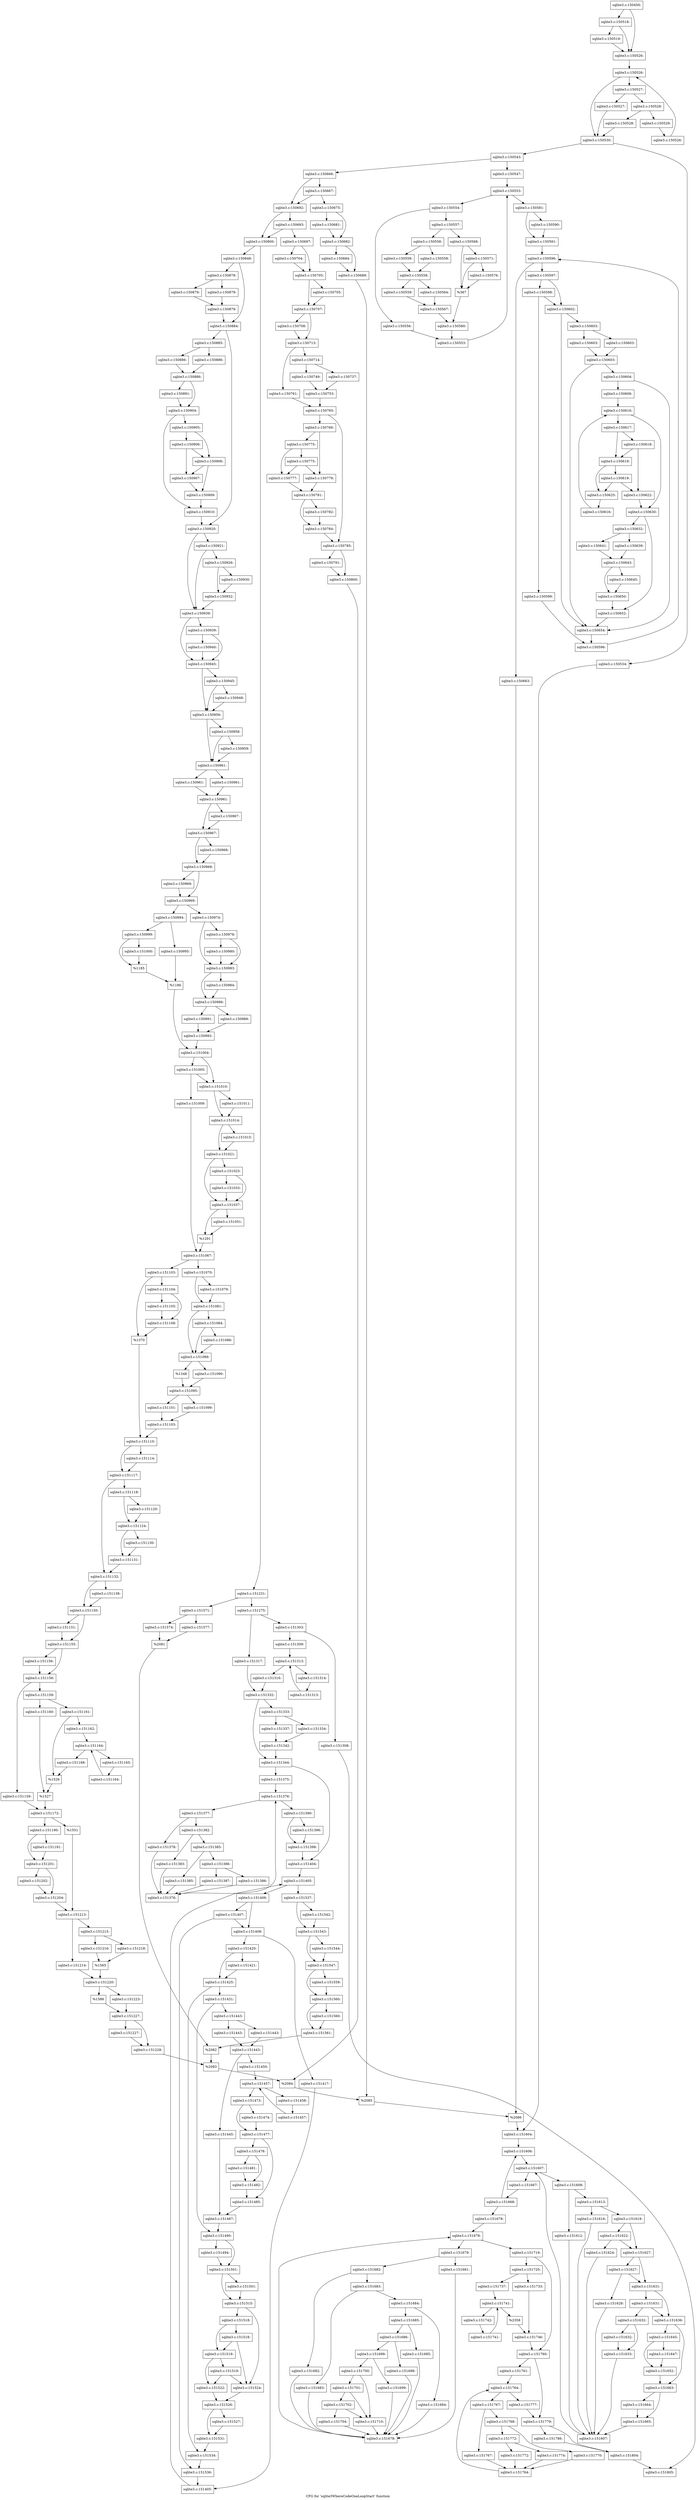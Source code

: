 digraph "CFG for 'sqlite3WhereCodeOneLoopStart' function" {
	label="CFG for 'sqlite3WhereCodeOneLoopStart' function";

	Node0x55c0f99181c0 [shape=record,label="{sqlite3.c:150450:}"];
	Node0x55c0f99181c0 -> Node0x55c0f9925c30;
	Node0x55c0f99181c0 -> Node0x55c0f9925be0;
	Node0x55c0f9925c30 [shape=record,label="{sqlite3.c:150518:}"];
	Node0x55c0f9925c30 -> Node0x55c0f9925b90;
	Node0x55c0f9925c30 -> Node0x55c0f9925be0;
	Node0x55c0f9925b90 [shape=record,label="{sqlite3.c:150519:}"];
	Node0x55c0f9925b90 -> Node0x55c0f9925be0;
	Node0x55c0f9925be0 [shape=record,label="{sqlite3.c:150526:}"];
	Node0x55c0f9925be0 -> Node0x55c0f99277d0;
	Node0x55c0f99277d0 [shape=record,label="{sqlite3.c:150526:}"];
	Node0x55c0f99277d0 -> Node0x55c0f99279f0;
	Node0x55c0f99277d0 -> Node0x55c0f99275b0;
	Node0x55c0f99279f0 [shape=record,label="{sqlite3.c:150527:}"];
	Node0x55c0f99279f0 -> Node0x55c0f9927e00;
	Node0x55c0f99279f0 -> Node0x55c0f9927e50;
	Node0x55c0f9927e00 [shape=record,label="{sqlite3.c:150527:}"];
	Node0x55c0f9927e00 -> Node0x55c0f99275b0;
	Node0x55c0f9927e50 [shape=record,label="{sqlite3.c:150528:}"];
	Node0x55c0f9927e50 -> Node0x55c0f99285a0;
	Node0x55c0f9927e50 -> Node0x55c0f99285f0;
	Node0x55c0f99285a0 [shape=record,label="{sqlite3.c:150528:}"];
	Node0x55c0f99285a0 -> Node0x55c0f99275b0;
	Node0x55c0f99285f0 [shape=record,label="{sqlite3.c:150529:}"];
	Node0x55c0f99285f0 -> Node0x55c0f9927960;
	Node0x55c0f9927960 [shape=record,label="{sqlite3.c:150526:}"];
	Node0x55c0f9927960 -> Node0x55c0f99277d0;
	Node0x55c0f99275b0 [shape=record,label="{sqlite3.c:150530:}"];
	Node0x55c0f99275b0 -> Node0x55c0f9929790;
	Node0x55c0f99275b0 -> Node0x55c0f9929830;
	Node0x55c0f9929790 [shape=record,label="{sqlite3.c:150534:}"];
	Node0x55c0f9929790 -> Node0x55c0f99297e0;
	Node0x55c0f9929830 [shape=record,label="{sqlite3.c:150543:}"];
	Node0x55c0f9929830 -> Node0x55c0f992a800;
	Node0x55c0f9929830 -> Node0x55c0f992b670;
	Node0x55c0f992a800 [shape=record,label="{sqlite3.c:150547:}"];
	Node0x55c0f992a800 -> Node0x55c0f992d0a0;
	Node0x55c0f992d0a0 [shape=record,label="{sqlite3.c:150553:}"];
	Node0x55c0f992d0a0 -> Node0x55c0f992d2c0;
	Node0x55c0f992d0a0 -> Node0x55c0f992cef0;
	Node0x55c0f992d2c0 [shape=record,label="{sqlite3.c:150554:}"];
	Node0x55c0f992d2c0 -> Node0x55c0f992e250;
	Node0x55c0f992d2c0 -> Node0x55c0f992e2a0;
	Node0x55c0f992e250 [shape=record,label="{sqlite3.c:150556:}"];
	Node0x55c0f992e250 -> Node0x55c0f992d230;
	Node0x55c0f992e2a0 [shape=record,label="{sqlite3.c:150557:}"];
	Node0x55c0f992e2a0 -> Node0x55c0f992e610;
	Node0x55c0f992e2a0 -> Node0x55c0f992e6b0;
	Node0x55c0f992e610 [shape=record,label="{sqlite3.c:150558:}"];
	Node0x55c0f992e610 -> Node0x55c0f992ee00;
	Node0x55c0f992e610 -> Node0x55c0f992ee50;
	Node0x55c0f992ee00 [shape=record,label="{sqlite3.c:150558:}"];
	Node0x55c0f992ee00 -> Node0x55c0f992eea0;
	Node0x55c0f992ee50 [shape=record,label="{sqlite3.c:150558:}"];
	Node0x55c0f992ee50 -> Node0x55c0f992eea0;
	Node0x55c0f992eea0 [shape=record,label="{sqlite3.c:150558:}"];
	Node0x55c0f992eea0 -> Node0x55c0f992ecb0;
	Node0x55c0f992eea0 -> Node0x55c0f992ed50;
	Node0x55c0f992ecb0 [shape=record,label="{sqlite3.c:150559:}"];
	Node0x55c0f992ecb0 -> Node0x55c0f992ed00;
	Node0x55c0f992ed50 [shape=record,label="{sqlite3.c:150564:}"];
	Node0x55c0f992ed50 -> Node0x55c0f992ed00;
	Node0x55c0f992ed00 [shape=record,label="{sqlite3.c:150567:}"];
	Node0x55c0f992ed00 -> Node0x55c0f992e660;
	Node0x55c0f992e6b0 [shape=record,label="{sqlite3.c:150568:}"];
	Node0x55c0f992e6b0 -> Node0x55c0f9932ad0;
	Node0x55c0f992e6b0 -> Node0x55c0f9930dd0;
	Node0x55c0f9932ad0 [shape=record,label="{sqlite3.c:150571:}"];
	Node0x55c0f9932ad0 -> Node0x55c0f65ebbc0;
	Node0x55c0f9932ad0 -> Node0x55c0f9930dd0;
	Node0x55c0f65ebbc0 [shape=record,label="{sqlite3.c:150576:}"];
	Node0x55c0f65ebbc0 -> Node0x55c0f9930dd0;
	Node0x55c0f9930dd0 [shape=record,label="{%367}"];
	Node0x55c0f9930dd0 -> Node0x55c0f992e660;
	Node0x55c0f992e660 [shape=record,label="{sqlite3.c:150580:}"];
	Node0x55c0f992e660 -> Node0x55c0f992d230;
	Node0x55c0f992d230 [shape=record,label="{sqlite3.c:150553:}"];
	Node0x55c0f992d230 -> Node0x55c0f992d0a0;
	Node0x55c0f992cef0 [shape=record,label="{sqlite3.c:150581:}"];
	Node0x55c0f992cef0 -> Node0x55c0f9935700;
	Node0x55c0f992cef0 -> Node0x55c0f9935e60;
	Node0x55c0f9935700 [shape=record,label="{sqlite3.c:150590:}"];
	Node0x55c0f9935700 -> Node0x55c0f9935e60;
	Node0x55c0f9935e60 [shape=record,label="{sqlite3.c:150591:}"];
	Node0x55c0f9935e60 -> Node0x55c0f99376a0;
	Node0x55c0f99376a0 [shape=record,label="{sqlite3.c:150596:}"];
	Node0x55c0f99376a0 -> Node0x55c0f99378c0;
	Node0x55c0f99376a0 -> Node0x55c0f99374f0;
	Node0x55c0f99378c0 [shape=record,label="{sqlite3.c:150597:}"];
	Node0x55c0f99378c0 -> Node0x55c0f9938280;
	Node0x55c0f99378c0 -> Node0x55c0f9938230;
	Node0x55c0f9938280 [shape=record,label="{sqlite3.c:150598:}"];
	Node0x55c0f9938280 -> Node0x55c0f99381e0;
	Node0x55c0f9938280 -> Node0x55c0f9938230;
	Node0x55c0f99381e0 [shape=record,label="{sqlite3.c:150599:}"];
	Node0x55c0f99381e0 -> Node0x55c0f9937830;
	Node0x55c0f9938230 [shape=record,label="{sqlite3.c:150602:}"];
	Node0x55c0f9938230 -> Node0x55c0f99398a0;
	Node0x55c0f9938230 -> Node0x55c0f99397d0;
	Node0x55c0f99398a0 [shape=record,label="{sqlite3.c:150603:}"];
	Node0x55c0f99398a0 -> Node0x55c0f9939d30;
	Node0x55c0f99398a0 -> Node0x55c0f9939d80;
	Node0x55c0f9939d30 [shape=record,label="{sqlite3.c:150603:}"];
	Node0x55c0f9939d30 -> Node0x55c0f9939dd0;
	Node0x55c0f9939d80 [shape=record,label="{sqlite3.c:150603:}"];
	Node0x55c0f9939d80 -> Node0x55c0f9939dd0;
	Node0x55c0f9939dd0 [shape=record,label="{sqlite3.c:150603:}"];
	Node0x55c0f9939dd0 -> Node0x55c0f9939820;
	Node0x55c0f9939dd0 -> Node0x55c0f99397d0;
	Node0x55c0f9939820 [shape=record,label="{sqlite3.c:150604:}"];
	Node0x55c0f9939820 -> Node0x55c0f99397d0;
	Node0x55c0f9939820 -> Node0x55c0f65eaa80;
	Node0x55c0f65eaa80 [shape=record,label="{sqlite3.c:150606:}"];
	Node0x55c0f65eaa80 -> Node0x55c0f993b630;
	Node0x55c0f993b630 [shape=record,label="{sqlite3.c:150616:}"];
	Node0x55c0f993b630 -> Node0x55c0f993b850;
	Node0x55c0f993b630 -> Node0x55c0f993b480;
	Node0x55c0f993b850 [shape=record,label="{sqlite3.c:150617:}"];
	Node0x55c0f993b850 -> Node0x55c0f993c8e0;
	Node0x55c0f993b850 -> Node0x55c0f993c860;
	Node0x55c0f993c8e0 [shape=record,label="{sqlite3.c:150618:}"];
	Node0x55c0f993c8e0 -> Node0x55c0f993c7c0;
	Node0x55c0f993c8e0 -> Node0x55c0f993c860;
	Node0x55c0f993c860 [shape=record,label="{sqlite3.c:150619:}"];
	Node0x55c0f993c860 -> Node0x55c0f993d440;
	Node0x55c0f993c860 -> Node0x55c0f993c810;
	Node0x55c0f993d440 [shape=record,label="{sqlite3.c:150619:}"];
	Node0x55c0f993d440 -> Node0x55c0f993c7c0;
	Node0x55c0f993d440 -> Node0x55c0f993c810;
	Node0x55c0f993c7c0 [shape=record,label="{sqlite3.c:150622:}"];
	Node0x55c0f993c7c0 -> Node0x55c0f993b480;
	Node0x55c0f993c810 [shape=record,label="{sqlite3.c:150625:}"];
	Node0x55c0f993c810 -> Node0x55c0f993b7c0;
	Node0x55c0f993b7c0 [shape=record,label="{sqlite3.c:150616:}"];
	Node0x55c0f993b7c0 -> Node0x55c0f993b630;
	Node0x55c0f993b480 [shape=record,label="{sqlite3.c:150630:}"];
	Node0x55c0f993b480 -> Node0x55c0f993f140;
	Node0x55c0f993b480 -> Node0x55c0f993e870;
	Node0x55c0f993e870 [shape=record,label="{sqlite3.c:150632:}"];
	Node0x55c0f993e870 -> Node0x55c0f9940400;
	Node0x55c0f993e870 -> Node0x55c0f99404a0;
	Node0x55c0f9940400 [shape=record,label="{sqlite3.c:150639:}"];
	Node0x55c0f9940400 -> Node0x55c0f9940450;
	Node0x55c0f99404a0 [shape=record,label="{sqlite3.c:150641:}"];
	Node0x55c0f99404a0 -> Node0x55c0f9940450;
	Node0x55c0f9940450 [shape=record,label="{sqlite3.c:150643:}"];
	Node0x55c0f9940450 -> Node0x55c0f9941d50;
	Node0x55c0f9940450 -> Node0x55c0f9941da0;
	Node0x55c0f9941d50 [shape=record,label="{sqlite3.c:150645:}"];
	Node0x55c0f9941d50 -> Node0x55c0f9941da0;
	Node0x55c0f9941da0 [shape=record,label="{sqlite3.c:150650:}"];
	Node0x55c0f9941da0 -> Node0x55c0f993f140;
	Node0x55c0f993f140 [shape=record,label="{sqlite3.c:150652:}"];
	Node0x55c0f993f140 -> Node0x55c0f99397d0;
	Node0x55c0f99397d0 [shape=record,label="{sqlite3.c:150654:}"];
	Node0x55c0f99397d0 -> Node0x55c0f9937830;
	Node0x55c0f9937830 [shape=record,label="{sqlite3.c:150596:}"];
	Node0x55c0f9937830 -> Node0x55c0f99376a0;
	Node0x55c0f99374f0 [shape=record,label="{sqlite3.c:150663:}"];
	Node0x55c0f99374f0 -> Node0x55c0f992b620;
	Node0x55c0f992b670 [shape=record,label="{sqlite3.c:150666:}"];
	Node0x55c0f992b670 -> Node0x55c0f9943730;
	Node0x55c0f992b670 -> Node0x55c0f99436e0;
	Node0x55c0f9943730 [shape=record,label="{sqlite3.c:150667:}"];
	Node0x55c0f9943730 -> Node0x55c0f9943640;
	Node0x55c0f9943730 -> Node0x55c0f99436e0;
	Node0x55c0f9943640 [shape=record,label="{sqlite3.c:150675:}"];
	Node0x55c0f9943640 -> Node0x55c0f9944f10;
	Node0x55c0f9943640 -> Node0x55c0f99451d0;
	Node0x55c0f9944f10 [shape=record,label="{sqlite3.c:150681:}"];
	Node0x55c0f9944f10 -> Node0x55c0f99451d0;
	Node0x55c0f99451d0 [shape=record,label="{sqlite3.c:150682:}"];
	Node0x55c0f99451d0 -> Node0x55c0f9945b30;
	Node0x55c0f99451d0 -> Node0x55c0f9945b80;
	Node0x55c0f9945b30 [shape=record,label="{sqlite3.c:150684:}"];
	Node0x55c0f9945b30 -> Node0x55c0f9945b80;
	Node0x55c0f9945b80 [shape=record,label="{sqlite3.c:150689:}"];
	Node0x55c0f9945b80 -> Node0x55c0f9943690;
	Node0x55c0f99436e0 [shape=record,label="{sqlite3.c:150692:}"];
	Node0x55c0f99436e0 -> Node0x55c0f9947310;
	Node0x55c0f99436e0 -> Node0x55c0f99472c0;
	Node0x55c0f9947310 [shape=record,label="{sqlite3.c:150693:}"];
	Node0x55c0f9947310 -> Node0x55c0f660eb00;
	Node0x55c0f9947310 -> Node0x55c0f99472c0;
	Node0x55c0f660eb00 [shape=record,label="{sqlite3.c:150697:}"];
	Node0x55c0f660eb00 -> Node0x55c0f99490e0;
	Node0x55c0f660eb00 -> Node0x55c0f9949130;
	Node0x55c0f99490e0 [shape=record,label="{sqlite3.c:150704:}"];
	Node0x55c0f99490e0 -> Node0x55c0f9949130;
	Node0x55c0f9949130 [shape=record,label="{sqlite3.c:150705:}"];
	Node0x55c0f9949130 -> Node0x55c0f9949d50;
	Node0x55c0f9949130 -> Node0x55c0f9949da0;
	Node0x55c0f9949d50 [shape=record,label="{sqlite3.c:150705:}"];
	Node0x55c0f9949d50 -> Node0x55c0f9949da0;
	Node0x55c0f9949da0 [shape=record,label="{sqlite3.c:150707:}"];
	Node0x55c0f9949da0 -> Node0x55c0f994a9f0;
	Node0x55c0f9949da0 -> Node0x55c0f994aa40;
	Node0x55c0f994a9f0 [shape=record,label="{sqlite3.c:150708:}"];
	Node0x55c0f994a9f0 -> Node0x55c0f994aa40;
	Node0x55c0f994aa40 [shape=record,label="{sqlite3.c:150713:}"];
	Node0x55c0f994aa40 -> Node0x55c0f994b300;
	Node0x55c0f994aa40 -> Node0x55c0f994b3a0;
	Node0x55c0f994b300 [shape=record,label="{sqlite3.c:150714:}"];
	Node0x55c0f994b300 -> Node0x55c0f994cbc0;
	Node0x55c0f994b300 -> Node0x55c0f994cc60;
	Node0x55c0f994cbc0 [shape=record,label="{sqlite3.c:150737:}"];
	Node0x55c0f994cbc0 -> Node0x55c0f994cc10;
	Node0x55c0f994cc60 [shape=record,label="{sqlite3.c:150749:}"];
	Node0x55c0f994cc60 -> Node0x55c0f994cc10;
	Node0x55c0f994cc10 [shape=record,label="{sqlite3.c:150753:}"];
	Node0x55c0f994cc10 -> Node0x55c0f994b350;
	Node0x55c0f994b3a0 [shape=record,label="{sqlite3.c:150761:}"];
	Node0x55c0f994b3a0 -> Node0x55c0f994b350;
	Node0x55c0f994b350 [shape=record,label="{sqlite3.c:150765:}"];
	Node0x55c0f994b350 -> Node0x55c0f994f750;
	Node0x55c0f994b350 -> Node0x55c0f9950430;
	Node0x55c0f994f750 [shape=record,label="{sqlite3.c:150766:}"];
	Node0x55c0f994f750 -> Node0x55c0f9951d90;
	Node0x55c0f994f750 -> Node0x55c0f9951d40;
	Node0x55c0f9951d90 [shape=record,label="{sqlite3.c:150775:}"];
	Node0x55c0f9951d90 -> Node0x55c0f9951ca0;
	Node0x55c0f9951d90 -> Node0x55c0f99522f0;
	Node0x55c0f99522f0 [shape=record,label="{sqlite3.c:150775:}"];
	Node0x55c0f99522f0 -> Node0x55c0f9951ca0;
	Node0x55c0f99522f0 -> Node0x55c0f9951d40;
	Node0x55c0f9951ca0 [shape=record,label="{sqlite3.c:150777:}"];
	Node0x55c0f9951ca0 -> Node0x55c0f9951cf0;
	Node0x55c0f9951d40 [shape=record,label="{sqlite3.c:150779:}"];
	Node0x55c0f9951d40 -> Node0x55c0f9951cf0;
	Node0x55c0f9951cf0 [shape=record,label="{sqlite3.c:150781:}"];
	Node0x55c0f9951cf0 -> Node0x55c0f99535e0;
	Node0x55c0f9951cf0 -> Node0x55c0f9953630;
	Node0x55c0f99535e0 [shape=record,label="{sqlite3.c:150782:}"];
	Node0x55c0f99535e0 -> Node0x55c0f9953630;
	Node0x55c0f9953630 [shape=record,label="{sqlite3.c:150784:}"];
	Node0x55c0f9953630 -> Node0x55c0f9950430;
	Node0x55c0f9950430 [shape=record,label="{sqlite3.c:150785:}"];
	Node0x55c0f9950430 -> Node0x55c0f9954e10;
	Node0x55c0f9950430 -> Node0x55c0f9954e60;
	Node0x55c0f9954e10 [shape=record,label="{sqlite3.c:150791:}"];
	Node0x55c0f9954e10 -> Node0x55c0f9954e60;
	Node0x55c0f9954e60 [shape=record,label="{sqlite3.c:150800:}"];
	Node0x55c0f9954e60 -> Node0x55c0f99463f0;
	Node0x55c0f99472c0 [shape=record,label="{sqlite3.c:150800:}"];
	Node0x55c0f99472c0 -> Node0x55c0f9955c30;
	Node0x55c0f99472c0 -> Node0x55c0f9956160;
	Node0x55c0f9955c30 [shape=record,label="{sqlite3.c:150848:}"];
	Node0x55c0f9955c30 -> Node0x55c0f995c170;
	Node0x55c0f9955c30 -> Node0x55c0f995c1c0;
	Node0x55c0f995c170 [shape=record,label="{sqlite3.c:150878:}"];
	Node0x55c0f995c170 -> Node0x55c0f995cda0;
	Node0x55c0f995c170 -> Node0x55c0f995cdf0;
	Node0x55c0f995cda0 [shape=record,label="{sqlite3.c:150879:}"];
	Node0x55c0f995cda0 -> Node0x55c0f995ce40;
	Node0x55c0f995cdf0 [shape=record,label="{sqlite3.c:150879:}"];
	Node0x55c0f995cdf0 -> Node0x55c0f995ce40;
	Node0x55c0f995ce40 [shape=record,label="{sqlite3.c:150879:}"];
	Node0x55c0f995ce40 -> Node0x55c0f995c1c0;
	Node0x55c0f995c1c0 [shape=record,label="{sqlite3.c:150884:}"];
	Node0x55c0f995c1c0 -> Node0x55c0f995db20;
	Node0x55c0f995c1c0 -> Node0x55c0f995db70;
	Node0x55c0f995db20 [shape=record,label="{sqlite3.c:150885:}"];
	Node0x55c0f995db20 -> Node0x55c0f995e750;
	Node0x55c0f995db20 -> Node0x55c0f995e7a0;
	Node0x55c0f995e750 [shape=record,label="{sqlite3.c:150886:}"];
	Node0x55c0f995e750 -> Node0x55c0f995e7f0;
	Node0x55c0f995e7a0 [shape=record,label="{sqlite3.c:150886:}"];
	Node0x55c0f995e7a0 -> Node0x55c0f995e7f0;
	Node0x55c0f995e7f0 [shape=record,label="{sqlite3.c:150886:}"];
	Node0x55c0f995e7f0 -> Node0x55c0f995f3a0;
	Node0x55c0f995e7f0 -> Node0x55c0f995f3f0;
	Node0x55c0f995f3a0 [shape=record,label="{sqlite3.c:150891:}"];
	Node0x55c0f995f3a0 -> Node0x55c0f995f3f0;
	Node0x55c0f995f3f0 [shape=record,label="{sqlite3.c:150904:}"];
	Node0x55c0f995f3f0 -> Node0x55c0f9961b50;
	Node0x55c0f995f3f0 -> Node0x55c0f9961ba0;
	Node0x55c0f9961b50 [shape=record,label="{sqlite3.c:150905:}"];
	Node0x55c0f9961b50 -> Node0x55c0f99625e0;
	Node0x55c0f9961b50 -> Node0x55c0f9962560;
	Node0x55c0f99625e0 [shape=record,label="{sqlite3.c:150906:}"];
	Node0x55c0f99625e0 -> Node0x55c0f99624c0;
	Node0x55c0f99625e0 -> Node0x55c0f9962560;
	Node0x55c0f9962560 [shape=record,label="{sqlite3.c:150906:}"];
	Node0x55c0f9962560 -> Node0x55c0f99624c0;
	Node0x55c0f9962560 -> Node0x55c0f9962510;
	Node0x55c0f99624c0 [shape=record,label="{sqlite3.c:150907:}"];
	Node0x55c0f99624c0 -> Node0x55c0f9962510;
	Node0x55c0f9962510 [shape=record,label="{sqlite3.c:150909:}"];
	Node0x55c0f9962510 -> Node0x55c0f9961ba0;
	Node0x55c0f9961ba0 [shape=record,label="{sqlite3.c:150910:}"];
	Node0x55c0f9961ba0 -> Node0x55c0f995db70;
	Node0x55c0f995db70 [shape=record,label="{sqlite3.c:150920:}"];
	Node0x55c0f995db70 -> Node0x55c0f99639f0;
	Node0x55c0f995db70 -> Node0x55c0f99639a0;
	Node0x55c0f99639f0 [shape=record,label="{sqlite3.c:150921:}"];
	Node0x55c0f99639f0 -> Node0x55c0f9963950;
	Node0x55c0f99639f0 -> Node0x55c0f99639a0;
	Node0x55c0f9963950 [shape=record,label="{sqlite3.c:150926:}"];
	Node0x55c0f9963950 -> Node0x55c0f9964ec0;
	Node0x55c0f9963950 -> Node0x55c0f9964f10;
	Node0x55c0f9964ec0 [shape=record,label="{sqlite3.c:150930:}"];
	Node0x55c0f9964ec0 -> Node0x55c0f9964f10;
	Node0x55c0f9964f10 [shape=record,label="{sqlite3.c:150932:}"];
	Node0x55c0f9964f10 -> Node0x55c0f99639a0;
	Node0x55c0f99639a0 [shape=record,label="{sqlite3.c:150939:}"];
	Node0x55c0f99639a0 -> Node0x55c0f9965ce0;
	Node0x55c0f99639a0 -> Node0x55c0f9965c90;
	Node0x55c0f9965ce0 [shape=record,label="{sqlite3.c:150939:}"];
	Node0x55c0f9965ce0 -> Node0x55c0f9965c40;
	Node0x55c0f9965ce0 -> Node0x55c0f9965c90;
	Node0x55c0f9965c40 [shape=record,label="{sqlite3.c:150940:}"];
	Node0x55c0f9965c40 -> Node0x55c0f9965c90;
	Node0x55c0f9965c90 [shape=record,label="{sqlite3.c:150945:}"];
	Node0x55c0f9965c90 -> Node0x55c0f99680d0;
	Node0x55c0f9965c90 -> Node0x55c0f9968080;
	Node0x55c0f99680d0 [shape=record,label="{sqlite3.c:150945:}"];
	Node0x55c0f99680d0 -> Node0x55c0f9968030;
	Node0x55c0f99680d0 -> Node0x55c0f9968080;
	Node0x55c0f9968030 [shape=record,label="{sqlite3.c:150948:}"];
	Node0x55c0f9968030 -> Node0x55c0f9968080;
	Node0x55c0f9968080 [shape=record,label="{sqlite3.c:150956:}"];
	Node0x55c0f9968080 -> Node0x55c0f9969450;
	Node0x55c0f9968080 -> Node0x55c0f99394c0;
	Node0x55c0f9969450 [shape=record,label="{sqlite3.c:150958:}"];
	Node0x55c0f9969450 -> Node0x55c0f65ebad0;
	Node0x55c0f9969450 -> Node0x55c0f99394c0;
	Node0x55c0f65ebad0 [shape=record,label="{sqlite3.c:150959:}"];
	Node0x55c0f65ebad0 -> Node0x55c0f99394c0;
	Node0x55c0f99394c0 [shape=record,label="{sqlite3.c:150961:}"];
	Node0x55c0f99394c0 -> Node0x55c0f996a0c0;
	Node0x55c0f99394c0 -> Node0x55c0f996a110;
	Node0x55c0f996a0c0 [shape=record,label="{sqlite3.c:150961:}"];
	Node0x55c0f996a0c0 -> Node0x55c0f996a160;
	Node0x55c0f996a110 [shape=record,label="{sqlite3.c:150961:}"];
	Node0x55c0f996a110 -> Node0x55c0f996a160;
	Node0x55c0f996a160 [shape=record,label="{sqlite3.c:150961:}"];
	Node0x55c0f996a160 -> Node0x55c0f996a9f0;
	Node0x55c0f996a160 -> Node0x55c0f996a9a0;
	Node0x55c0f996a9f0 [shape=record,label="{sqlite3.c:150967:}"];
	Node0x55c0f996a9f0 -> Node0x55c0f996a9a0;
	Node0x55c0f996a9a0 [shape=record,label="{sqlite3.c:150967:}"];
	Node0x55c0f996a9a0 -> Node0x55c0f996b3a0;
	Node0x55c0f996a9a0 -> Node0x55c0f996b350;
	Node0x55c0f996b3a0 [shape=record,label="{sqlite3.c:150968:}"];
	Node0x55c0f996b3a0 -> Node0x55c0f996b350;
	Node0x55c0f996b350 [shape=record,label="{sqlite3.c:150968:}"];
	Node0x55c0f996b350 -> Node0x55c0f996bd00;
	Node0x55c0f996b350 -> Node0x55c0f996bd50;
	Node0x55c0f996bd50 [shape=record,label="{sqlite3.c:150969:}"];
	Node0x55c0f996bd50 -> Node0x55c0f996bd00;
	Node0x55c0f996bd00 [shape=record,label="{sqlite3.c:150969:}"];
	Node0x55c0f996bd00 -> Node0x55c0f996c640;
	Node0x55c0f996bd00 -> Node0x55c0f996c6e0;
	Node0x55c0f996c640 [shape=record,label="{sqlite3.c:150974:}"];
	Node0x55c0f996c640 -> Node0x55c0f996e0a0;
	Node0x55c0f996c640 -> Node0x55c0f996ddd0;
	Node0x55c0f996e0a0 [shape=record,label="{sqlite3.c:150978:}"];
	Node0x55c0f996e0a0 -> Node0x55c0f65ebb20;
	Node0x55c0f996e0a0 -> Node0x55c0f996ddd0;
	Node0x55c0f65ebb20 [shape=record,label="{sqlite3.c:150980:}"];
	Node0x55c0f65ebb20 -> Node0x55c0f996ddd0;
	Node0x55c0f996ddd0 [shape=record,label="{sqlite3.c:150983:}"];
	Node0x55c0f996ddd0 -> Node0x55c0f996eb60;
	Node0x55c0f996ddd0 -> Node0x55c0f996ebb0;
	Node0x55c0f996eb60 [shape=record,label="{sqlite3.c:150984:}"];
	Node0x55c0f996eb60 -> Node0x55c0f996ebb0;
	Node0x55c0f996ebb0 [shape=record,label="{sqlite3.c:150986:}"];
	Node0x55c0f996ebb0 -> Node0x55c0f65eab20;
	Node0x55c0f996ebb0 -> Node0x55c0f996fb10;
	Node0x55c0f65eab20 [shape=record,label="{sqlite3.c:150989:}"];
	Node0x55c0f65eab20 -> Node0x55c0f996f5c0;
	Node0x55c0f996fb10 [shape=record,label="{sqlite3.c:150991:}"];
	Node0x55c0f996fb10 -> Node0x55c0f996f5c0;
	Node0x55c0f996f5c0 [shape=record,label="{sqlite3.c:150993:}"];
	Node0x55c0f996f5c0 -> Node0x55c0f996c690;
	Node0x55c0f996c6e0 [shape=record,label="{sqlite3.c:150994:}"];
	Node0x55c0f996c6e0 -> Node0x55c0f99705b0;
	Node0x55c0f996c6e0 -> Node0x55c0f9970650;
	Node0x55c0f99705b0 [shape=record,label="{sqlite3.c:150995:}"];
	Node0x55c0f99705b0 -> Node0x55c0f9970600;
	Node0x55c0f9970650 [shape=record,label="{sqlite3.c:150999:}"];
	Node0x55c0f9970650 -> Node0x55c0f9971330;
	Node0x55c0f9970650 -> Node0x55c0f9971380;
	Node0x55c0f9971330 [shape=record,label="{sqlite3.c:151000:}"];
	Node0x55c0f9971330 -> Node0x55c0f9971380;
	Node0x55c0f9971380 [shape=record,label="{%1185}"];
	Node0x55c0f9971380 -> Node0x55c0f9970600;
	Node0x55c0f9970600 [shape=record,label="{%1186}"];
	Node0x55c0f9970600 -> Node0x55c0f996c690;
	Node0x55c0f996c690 [shape=record,label="{sqlite3.c:151004:}"];
	Node0x55c0f996c690 -> Node0x55c0f9972ae0;
	Node0x55c0f996c690 -> Node0x55c0f9972a90;
	Node0x55c0f9972ae0 [shape=record,label="{sqlite3.c:151005:}"];
	Node0x55c0f9972ae0 -> Node0x55c0f65eaad0;
	Node0x55c0f9972ae0 -> Node0x55c0f9972a90;
	Node0x55c0f65eaad0 [shape=record,label="{sqlite3.c:151009:}"];
	Node0x55c0f65eaad0 -> Node0x55c0f9972710;
	Node0x55c0f9972a90 [shape=record,label="{sqlite3.c:151010:}"];
	Node0x55c0f9972a90 -> Node0x55c0f9973330;
	Node0x55c0f9972a90 -> Node0x55c0f9973380;
	Node0x55c0f9973330 [shape=record,label="{sqlite3.c:151011:}"];
	Node0x55c0f9973330 -> Node0x55c0f9973380;
	Node0x55c0f9973380 [shape=record,label="{sqlite3.c:151014:}"];
	Node0x55c0f9973380 -> Node0x55c0f9973d60;
	Node0x55c0f9973380 -> Node0x55c0f9973db0;
	Node0x55c0f9973d60 [shape=record,label="{sqlite3.c:151015:}"];
	Node0x55c0f9973d60 -> Node0x55c0f9973db0;
	Node0x55c0f9973db0 [shape=record,label="{sqlite3.c:151021:}"];
	Node0x55c0f9973db0 -> Node0x55c0f99757f0;
	Node0x55c0f9973db0 -> Node0x55c0f99757a0;
	Node0x55c0f99757f0 [shape=record,label="{sqlite3.c:151023:}"];
	Node0x55c0f99757f0 -> Node0x55c0f9974700;
	Node0x55c0f99757f0 -> Node0x55c0f99757a0;
	Node0x55c0f9974700 [shape=record,label="{sqlite3.c:151033:}"];
	Node0x55c0f9974700 -> Node0x55c0f99757a0;
	Node0x55c0f99757a0 [shape=record,label="{sqlite3.c:151037:}"];
	Node0x55c0f99757a0 -> Node0x55c0f9976d90;
	Node0x55c0f99757a0 -> Node0x55c0f9976ff0;
	Node0x55c0f9976d90 [shape=record,label="{sqlite3.c:151051:}"];
	Node0x55c0f9976d90 -> Node0x55c0f9976ff0;
	Node0x55c0f9976ff0 [shape=record,label="{%1291}"];
	Node0x55c0f9976ff0 -> Node0x55c0f9972710;
	Node0x55c0f9972710 [shape=record,label="{sqlite3.c:151067:}"];
	Node0x55c0f9972710 -> Node0x55c0f99785a0;
	Node0x55c0f9972710 -> Node0x55c0f9978c50;
	Node0x55c0f99785a0 [shape=record,label="{sqlite3.c:151070:}"];
	Node0x55c0f99785a0 -> Node0x55c0f9979670;
	Node0x55c0f99785a0 -> Node0x55c0f99796c0;
	Node0x55c0f9979670 [shape=record,label="{sqlite3.c:151079:}"];
	Node0x55c0f9979670 -> Node0x55c0f99796c0;
	Node0x55c0f99796c0 [shape=record,label="{sqlite3.c:151081:}"];
	Node0x55c0f99796c0 -> Node0x55c0f997a810;
	Node0x55c0f99796c0 -> Node0x55c0f997a7c0;
	Node0x55c0f997a810 [shape=record,label="{sqlite3.c:151084:}"];
	Node0x55c0f997a810 -> Node0x55c0f997a770;
	Node0x55c0f997a810 -> Node0x55c0f997a7c0;
	Node0x55c0f997a770 [shape=record,label="{sqlite3.c:151086:}"];
	Node0x55c0f997a770 -> Node0x55c0f997a7c0;
	Node0x55c0f997a7c0 [shape=record,label="{sqlite3.c:151089:}"];
	Node0x55c0f997a7c0 -> Node0x55c0f997b7c0;
	Node0x55c0f997a7c0 -> Node0x55c0f997b860;
	Node0x55c0f997b7c0 [shape=record,label="{sqlite3.c:151090:}"];
	Node0x55c0f997b7c0 -> Node0x55c0f997b810;
	Node0x55c0f997b860 [shape=record,label="{%1348}"];
	Node0x55c0f997b860 -> Node0x55c0f997b810;
	Node0x55c0f997b810 [shape=record,label="{sqlite3.c:151095:}"];
	Node0x55c0f997b810 -> Node0x55c0f997ca30;
	Node0x55c0f997b810 -> Node0x55c0f997cad0;
	Node0x55c0f997ca30 [shape=record,label="{sqlite3.c:151099:}"];
	Node0x55c0f997ca30 -> Node0x55c0f997ca80;
	Node0x55c0f997cad0 [shape=record,label="{sqlite3.c:151101:}"];
	Node0x55c0f997cad0 -> Node0x55c0f997ca80;
	Node0x55c0f997ca80 [shape=record,label="{sqlite3.c:151103:}"];
	Node0x55c0f997ca80 -> Node0x55c0f9978c00;
	Node0x55c0f9978c50 [shape=record,label="{sqlite3.c:151103:}"];
	Node0x55c0f9978c50 -> Node0x55c0f997d5a0;
	Node0x55c0f9978c50 -> Node0x55c0f997d5f0;
	Node0x55c0f997d5a0 [shape=record,label="{sqlite3.c:151104:}"];
	Node0x55c0f997d5a0 -> Node0x55c0f997d930;
	Node0x55c0f997d5a0 -> Node0x55c0f997d980;
	Node0x55c0f997d930 [shape=record,label="{sqlite3.c:151105:}"];
	Node0x55c0f997d930 -> Node0x55c0f997d980;
	Node0x55c0f997d980 [shape=record,label="{sqlite3.c:151108:}"];
	Node0x55c0f997d980 -> Node0x55c0f997d5f0;
	Node0x55c0f997d5f0 [shape=record,label="{%1370}"];
	Node0x55c0f997d5f0 -> Node0x55c0f9978c00;
	Node0x55c0f9978c00 [shape=record,label="{sqlite3.c:151110:}"];
	Node0x55c0f9978c00 -> Node0x55c0f997eb70;
	Node0x55c0f9978c00 -> Node0x55c0f997ebc0;
	Node0x55c0f997eb70 [shape=record,label="{sqlite3.c:151114:}"];
	Node0x55c0f997eb70 -> Node0x55c0f997ebc0;
	Node0x55c0f997ebc0 [shape=record,label="{sqlite3.c:151117:}"];
	Node0x55c0f997ebc0 -> Node0x55c0f997f4b0;
	Node0x55c0f997ebc0 -> Node0x55c0f997f500;
	Node0x55c0f997f4b0 [shape=record,label="{sqlite3.c:151118:}"];
	Node0x55c0f997f4b0 -> Node0x55c0f997f840;
	Node0x55c0f997f4b0 -> Node0x55c0f997f890;
	Node0x55c0f997f840 [shape=record,label="{sqlite3.c:151120:}"];
	Node0x55c0f997f840 -> Node0x55c0f997f890;
	Node0x55c0f997f890 [shape=record,label="{sqlite3.c:151124:}"];
	Node0x55c0f997f890 -> Node0x55c0f9980e10;
	Node0x55c0f997f890 -> Node0x55c0f9981040;
	Node0x55c0f9980e10 [shape=record,label="{sqlite3.c:151130:}"];
	Node0x55c0f9980e10 -> Node0x55c0f9981040;
	Node0x55c0f9981040 [shape=record,label="{sqlite3.c:151131:}"];
	Node0x55c0f9981040 -> Node0x55c0f997f500;
	Node0x55c0f997f500 [shape=record,label="{sqlite3.c:151132:}"];
	Node0x55c0f997f500 -> Node0x55c0f9981680;
	Node0x55c0f997f500 -> Node0x55c0f99816d0;
	Node0x55c0f9981680 [shape=record,label="{sqlite3.c:151138:}"];
	Node0x55c0f9981680 -> Node0x55c0f99816d0;
	Node0x55c0f99816d0 [shape=record,label="{sqlite3.c:151150:}"];
	Node0x55c0f99816d0 -> Node0x55c0f9982e50;
	Node0x55c0f99816d0 -> Node0x55c0f9983150;
	Node0x55c0f9982e50 [shape=record,label="{sqlite3.c:151151:}"];
	Node0x55c0f9982e50 -> Node0x55c0f9983150;
	Node0x55c0f9983150 [shape=record,label="{sqlite3.c:151155:}"];
	Node0x55c0f9983150 -> Node0x55c0f9983d90;
	Node0x55c0f9983150 -> Node0x55c0f9983a90;
	Node0x55c0f9983d90 [shape=record,label="{sqlite3.c:151156:}"];
	Node0x55c0f9983d90 -> Node0x55c0f9983a90;
	Node0x55c0f9983a90 [shape=record,label="{sqlite3.c:151156:}"];
	Node0x55c0f9983a90 -> Node0x55c0f9984aa0;
	Node0x55c0f9983a90 -> Node0x55c0f9984b40;
	Node0x55c0f9984aa0 [shape=record,label="{sqlite3.c:151159:}"];
	Node0x55c0f9984aa0 -> Node0x55c0f9984af0;
	Node0x55c0f9984b40 [shape=record,label="{sqlite3.c:151159:}"];
	Node0x55c0f9984b40 -> Node0x55c0f9984f50;
	Node0x55c0f9984b40 -> Node0x55c0f9984ff0;
	Node0x55c0f9984f50 [shape=record,label="{sqlite3.c:151160:}"];
	Node0x55c0f9984f50 -> Node0x55c0f9984fa0;
	Node0x55c0f9984ff0 [shape=record,label="{sqlite3.c:151161:}"];
	Node0x55c0f9984ff0 -> Node0x55c0f65ebb70;
	Node0x55c0f9984ff0 -> Node0x55c0f9985d10;
	Node0x55c0f65ebb70 [shape=record,label="{sqlite3.c:151162:}"];
	Node0x55c0f65ebb70 -> Node0x55c0f9986c30;
	Node0x55c0f9986c30 [shape=record,label="{sqlite3.c:151164:}"];
	Node0x55c0f9986c30 -> Node0x55c0f9986e50;
	Node0x55c0f9986c30 -> Node0x55c0f9986a80;
	Node0x55c0f9986e50 [shape=record,label="{sqlite3.c:151165:}"];
	Node0x55c0f9986e50 -> Node0x55c0f9986dc0;
	Node0x55c0f9986dc0 [shape=record,label="{sqlite3.c:151164:}"];
	Node0x55c0f9986dc0 -> Node0x55c0f9986c30;
	Node0x55c0f9986a80 [shape=record,label="{sqlite3.c:151168:}"];
	Node0x55c0f9986a80 -> Node0x55c0f9985d10;
	Node0x55c0f9985d10 [shape=record,label="{%1526}"];
	Node0x55c0f9985d10 -> Node0x55c0f9984fa0;
	Node0x55c0f9984fa0 [shape=record,label="{%1527}"];
	Node0x55c0f9984fa0 -> Node0x55c0f9984af0;
	Node0x55c0f9984af0 [shape=record,label="{sqlite3.c:151172:}"];
	Node0x55c0f9984af0 -> Node0x55c0f9987ee0;
	Node0x55c0f9984af0 -> Node0x55c0f9988de0;
	Node0x55c0f9987ee0 [shape=record,label="{sqlite3.c:151190:}"];
	Node0x55c0f9987ee0 -> Node0x55c0f9989350;
	Node0x55c0f9987ee0 -> Node0x55c0f99893a0;
	Node0x55c0f9989350 [shape=record,label="{sqlite3.c:151191:}"];
	Node0x55c0f9989350 -> Node0x55c0f99893a0;
	Node0x55c0f99893a0 [shape=record,label="{sqlite3.c:151201:}"];
	Node0x55c0f99893a0 -> Node0x55c0f65fea50;
	Node0x55c0f99893a0 -> Node0x55c0f998b150;
	Node0x55c0f65fea50 [shape=record,label="{sqlite3.c:151202:}"];
	Node0x55c0f65fea50 -> Node0x55c0f998b150;
	Node0x55c0f998b150 [shape=record,label="{sqlite3.c:151204:}"];
	Node0x55c0f998b150 -> Node0x55c0f9988d90;
	Node0x55c0f9988de0 [shape=record,label="{%1551}"];
	Node0x55c0f9988de0 -> Node0x55c0f9988d90;
	Node0x55c0f9988d90 [shape=record,label="{sqlite3.c:151213:}"];
	Node0x55c0f9988d90 -> Node0x55c0f660eab0;
	Node0x55c0f9988d90 -> Node0x55c0f998c200;
	Node0x55c0f660eab0 [shape=record,label="{sqlite3.c:151214:}"];
	Node0x55c0f660eab0 -> Node0x55c0f998bc20;
	Node0x55c0f998c200 [shape=record,label="{sqlite3.c:151215:}"];
	Node0x55c0f998c200 -> Node0x55c0f998c890;
	Node0x55c0f998c200 -> Node0x55c0f998c930;
	Node0x55c0f998c890 [shape=record,label="{sqlite3.c:151216:}"];
	Node0x55c0f998c890 -> Node0x55c0f998c8e0;
	Node0x55c0f998c930 [shape=record,label="{sqlite3.c:151218:}"];
	Node0x55c0f998c930 -> Node0x55c0f998c8e0;
	Node0x55c0f998c8e0 [shape=record,label="{%1565}"];
	Node0x55c0f998c8e0 -> Node0x55c0f998bc20;
	Node0x55c0f998bc20 [shape=record,label="{sqlite3.c:151220:}"];
	Node0x55c0f998bc20 -> Node0x55c0f998de80;
	Node0x55c0f998bc20 -> Node0x55c0f998df20;
	Node0x55c0f998de80 [shape=record,label="{sqlite3.c:151223:}"];
	Node0x55c0f998de80 -> Node0x55c0f998ded0;
	Node0x55c0f998df20 [shape=record,label="{%1586}"];
	Node0x55c0f998df20 -> Node0x55c0f998ded0;
	Node0x55c0f998ded0 [shape=record,label="{sqlite3.c:151227:}"];
	Node0x55c0f998ded0 -> Node0x55c0f998ea30;
	Node0x55c0f998ded0 -> Node0x55c0f998ea80;
	Node0x55c0f998ea30 [shape=record,label="{sqlite3.c:151227:}"];
	Node0x55c0f998ea30 -> Node0x55c0f998ea80;
	Node0x55c0f998ea80 [shape=record,label="{sqlite3.c:151228:}"];
	Node0x55c0f998ea80 -> Node0x55c0f9956110;
	Node0x55c0f9956160 [shape=record,label="{sqlite3.c:151231:}"];
	Node0x55c0f9956160 -> Node0x55c0f998efb0;
	Node0x55c0f9956160 -> Node0x55c0f998f050;
	Node0x55c0f998efb0 [shape=record,label="{sqlite3.c:151275:}"];
	Node0x55c0f998efb0 -> Node0x55c0f9993b00;
	Node0x55c0f998efb0 -> Node0x55c0f9993ba0;
	Node0x55c0f9993b00 [shape=record,label="{sqlite3.c:151303:}"];
	Node0x55c0f9993b00 -> Node0x55c0f9995160;
	Node0x55c0f9993b00 -> Node0x55c0f99951b0;
	Node0x55c0f9995160 [shape=record,label="{sqlite3.c:151308:}"];
	Node0x55c0f9995160 -> Node0x55c0f9918340;
	Node0x55c0f99951b0 [shape=record,label="{sqlite3.c:151309:}"];
	Node0x55c0f99951b0 -> Node0x55c0f9996b60;
	Node0x55c0f9996b60 [shape=record,label="{sqlite3.c:151313:}"];
	Node0x55c0f9996b60 -> Node0x55c0f9996d80;
	Node0x55c0f9996b60 -> Node0x55c0f99969b0;
	Node0x55c0f9996d80 [shape=record,label="{sqlite3.c:151314:}"];
	Node0x55c0f9996d80 -> Node0x55c0f9996cf0;
	Node0x55c0f9996cf0 [shape=record,label="{sqlite3.c:151313:}"];
	Node0x55c0f9996cf0 -> Node0x55c0f9996b60;
	Node0x55c0f99969b0 [shape=record,label="{sqlite3.c:151316:}"];
	Node0x55c0f99969b0 -> Node0x55c0f9993b50;
	Node0x55c0f9993ba0 [shape=record,label="{sqlite3.c:151317:}"];
	Node0x55c0f9993ba0 -> Node0x55c0f9993b50;
	Node0x55c0f9993b50 [shape=record,label="{sqlite3.c:151332:}"];
	Node0x55c0f9993b50 -> Node0x55c0f99984f0;
	Node0x55c0f9993b50 -> Node0x55c0f9998540;
	Node0x55c0f99984f0 [shape=record,label="{sqlite3.c:151333:}"];
	Node0x55c0f99984f0 -> Node0x55c0f9998c40;
	Node0x55c0f99984f0 -> Node0x55c0f9998ce0;
	Node0x55c0f9998c40 [shape=record,label="{sqlite3.c:151334:}"];
	Node0x55c0f9998c40 -> Node0x55c0f9998c90;
	Node0x55c0f9998ce0 [shape=record,label="{sqlite3.c:151337:}"];
	Node0x55c0f9998ce0 -> Node0x55c0f9998c90;
	Node0x55c0f9998c90 [shape=record,label="{sqlite3.c:151342:}"];
	Node0x55c0f9998c90 -> Node0x55c0f9998540;
	Node0x55c0f9998540 [shape=record,label="{sqlite3.c:151344:}"];
	Node0x55c0f9998540 -> Node0x55c0f999b400;
	Node0x55c0f9998540 -> Node0x55c0f999b450;
	Node0x55c0f999b400 [shape=record,label="{sqlite3.c:151375:}"];
	Node0x55c0f999b400 -> Node0x55c0f999bd80;
	Node0x55c0f999bd80 [shape=record,label="{sqlite3.c:151376:}"];
	Node0x55c0f999bd80 -> Node0x55c0f999bfa0;
	Node0x55c0f999bd80 -> Node0x55c0f999bbd0;
	Node0x55c0f999bfa0 [shape=record,label="{sqlite3.c:151377:}"];
	Node0x55c0f999bfa0 -> Node0x55c0f999cda0;
	Node0x55c0f999bfa0 -> Node0x55c0f999cdf0;
	Node0x55c0f999cda0 [shape=record,label="{sqlite3.c:151378:}"];
	Node0x55c0f999cda0 -> Node0x55c0f999bf10;
	Node0x55c0f999cdf0 [shape=record,label="{sqlite3.c:151382:}"];
	Node0x55c0f999cdf0 -> Node0x55c0f999d5a0;
	Node0x55c0f999cdf0 -> Node0x55c0f999d5f0;
	Node0x55c0f999d5a0 [shape=record,label="{sqlite3.c:151383:}"];
	Node0x55c0f999d5a0 -> Node0x55c0f999bf10;
	Node0x55c0f999d5f0 [shape=record,label="{sqlite3.c:151385:}"];
	Node0x55c0f999d5f0 -> Node0x55c0f999e1e0;
	Node0x55c0f999d5f0 -> Node0x55c0f999e230;
	Node0x55c0f999e1e0 [shape=record,label="{sqlite3.c:151385:}"];
	Node0x55c0f999e1e0 -> Node0x55c0f999bf10;
	Node0x55c0f999e230 [shape=record,label="{sqlite3.c:151386:}"];
	Node0x55c0f999e230 -> Node0x55c0f999ec30;
	Node0x55c0f999e230 -> Node0x55c0f999ec80;
	Node0x55c0f999ec30 [shape=record,label="{sqlite3.c:151386:}"];
	Node0x55c0f999ec30 -> Node0x55c0f999bf10;
	Node0x55c0f999ec80 [shape=record,label="{sqlite3.c:151387:}"];
	Node0x55c0f999ec80 -> Node0x55c0f999bf10;
	Node0x55c0f999bf10 [shape=record,label="{sqlite3.c:151376:}"];
	Node0x55c0f999bf10 -> Node0x55c0f999bd80;
	Node0x55c0f999bbd0 [shape=record,label="{sqlite3.c:151390:}"];
	Node0x55c0f999bbd0 -> Node0x55c0f999fca0;
	Node0x55c0f999bbd0 -> Node0x55c0f999fcf0;
	Node0x55c0f999fca0 [shape=record,label="{sqlite3.c:151396:}"];
	Node0x55c0f999fca0 -> Node0x55c0f999fcf0;
	Node0x55c0f999fcf0 [shape=record,label="{sqlite3.c:151398:}"];
	Node0x55c0f999fcf0 -> Node0x55c0f999b450;
	Node0x55c0f999b450 [shape=record,label="{sqlite3.c:151404:}"];
	Node0x55c0f999b450 -> Node0x55c0f99a09c0;
	Node0x55c0f99a09c0 [shape=record,label="{sqlite3.c:151405:}"];
	Node0x55c0f99a09c0 -> Node0x55c0f99a0be0;
	Node0x55c0f99a09c0 -> Node0x55c0f99a0810;
	Node0x55c0f99a0be0 [shape=record,label="{sqlite3.c:151406:}"];
	Node0x55c0f99a0be0 -> Node0x55c0f99a18b0;
	Node0x55c0f99a0be0 -> Node0x55c0f99a1950;
	Node0x55c0f99a1950 [shape=record,label="{sqlite3.c:151407:}"];
	Node0x55c0f99a1950 -> Node0x55c0f99a18b0;
	Node0x55c0f99a1950 -> Node0x55c0f99a1900;
	Node0x55c0f99a18b0 [shape=record,label="{sqlite3.c:151408:}"];
	Node0x55c0f99a18b0 -> Node0x55c0f99a4390;
	Node0x55c0f99a18b0 -> Node0x55c0f99a43e0;
	Node0x55c0f99a4390 [shape=record,label="{sqlite3.c:151417:}"];
	Node0x55c0f99a4390 -> Node0x55c0f99a0b50;
	Node0x55c0f99a43e0 [shape=record,label="{sqlite3.c:151420:}"];
	Node0x55c0f99a43e0 -> Node0x55c0f99a4be0;
	Node0x55c0f99a43e0 -> Node0x55c0f99a4c30;
	Node0x55c0f99a4be0 [shape=record,label="{sqlite3.c:151421:}"];
	Node0x55c0f99a4be0 -> Node0x55c0f99a4c30;
	Node0x55c0f99a4c30 [shape=record,label="{sqlite3.c:151425:}"];
	Node0x55c0f99a4c30 -> Node0x55c0f99a5bb0;
	Node0x55c0f99a4c30 -> Node0x55c0f99a5ee0;
	Node0x55c0f99a5bb0 [shape=record,label="{sqlite3.c:151431:}"];
	Node0x55c0f99a5bb0 -> Node0x55c0f99a6e80;
	Node0x55c0f99a5bb0 -> Node0x55c0f99a6ed0;
	Node0x55c0f99a6e80 [shape=record,label="{sqlite3.c:151443:}"];
	Node0x55c0f99a6e80 -> Node0x55c0f99a7810;
	Node0x55c0f99a6e80 -> Node0x55c0f99a7860;
	Node0x55c0f99a7810 [shape=record,label="{sqlite3.c:151443:}"];
	Node0x55c0f99a7810 -> Node0x55c0f99a78b0;
	Node0x55c0f99a7860 [shape=record,label="{sqlite3.c:151443:}"];
	Node0x55c0f99a7860 -> Node0x55c0f99a78b0;
	Node0x55c0f99a78b0 [shape=record,label="{sqlite3.c:151443:}"];
	Node0x55c0f99a78b0 -> Node0x55c0f99a81c0;
	Node0x55c0f99a78b0 -> Node0x55c0f99a8260;
	Node0x55c0f99a81c0 [shape=record,label="{sqlite3.c:151445:}"];
	Node0x55c0f99a81c0 -> Node0x55c0f99a8210;
	Node0x55c0f99a8260 [shape=record,label="{sqlite3.c:151450:}"];
	Node0x55c0f99a8260 -> Node0x55c0f99aa730;
	Node0x55c0f99aa730 [shape=record,label="{sqlite3.c:151457:}"];
	Node0x55c0f99aa730 -> Node0x55c0f99aa950;
	Node0x55c0f99aa730 -> Node0x55c0f99aa580;
	Node0x55c0f99aa950 [shape=record,label="{sqlite3.c:151458:}"];
	Node0x55c0f99aa950 -> Node0x55c0f99aa8c0;
	Node0x55c0f99aa8c0 [shape=record,label="{sqlite3.c:151457:}"];
	Node0x55c0f99aa8c0 -> Node0x55c0f99aa730;
	Node0x55c0f99aa580 [shape=record,label="{sqlite3.c:151473:}"];
	Node0x55c0f99aa580 -> Node0x55c0f99ab980;
	Node0x55c0f99aa580 -> Node0x55c0f99ac030;
	Node0x55c0f99ab980 [shape=record,label="{sqlite3.c:151474:}"];
	Node0x55c0f99ab980 -> Node0x55c0f99ac030;
	Node0x55c0f99ac030 [shape=record,label="{sqlite3.c:151477:}"];
	Node0x55c0f99ac030 -> Node0x55c0f99ac5d0;
	Node0x55c0f99ac030 -> Node0x55c0f99ac960;
	Node0x55c0f99ac5d0 [shape=record,label="{sqlite3.c:151478:}"];
	Node0x55c0f99ac5d0 -> Node0x55c0f99acf40;
	Node0x55c0f99ac5d0 -> Node0x55c0f99ad610;
	Node0x55c0f99acf40 [shape=record,label="{sqlite3.c:151481:}"];
	Node0x55c0f99acf40 -> Node0x55c0f99ad610;
	Node0x55c0f99ad610 [shape=record,label="{sqlite3.c:151482:}"];
	Node0x55c0f99ad610 -> Node0x55c0f99ac960;
	Node0x55c0f99ac960 [shape=record,label="{sqlite3.c:151485:}"];
	Node0x55c0f99ac960 -> Node0x55c0f99a8210;
	Node0x55c0f99a8210 [shape=record,label="{sqlite3.c:151487:}"];
	Node0x55c0f99a8210 -> Node0x55c0f99a6ed0;
	Node0x55c0f99a6ed0 [shape=record,label="{sqlite3.c:151490:}"];
	Node0x55c0f99a6ed0 -> Node0x55c0f99ae410;
	Node0x55c0f99a6ed0 -> Node0x55c0f99ae460;
	Node0x55c0f99ae410 [shape=record,label="{sqlite3.c:151494:}"];
	Node0x55c0f99ae410 -> Node0x55c0f99ae460;
	Node0x55c0f99ae460 [shape=record,label="{sqlite3.c:151501:}"];
	Node0x55c0f99ae460 -> Node0x55c0f99ae9d0;
	Node0x55c0f99ae460 -> Node0x55c0f99aea20;
	Node0x55c0f99ae9d0 [shape=record,label="{sqlite3.c:151501:}"];
	Node0x55c0f99ae9d0 -> Node0x55c0f99aea20;
	Node0x55c0f99aea20 [shape=record,label="{sqlite3.c:151515:}"];
	Node0x55c0f99aea20 -> Node0x55c0f99af810;
	Node0x55c0f99aea20 -> Node0x55c0f99af740;
	Node0x55c0f99af810 [shape=record,label="{sqlite3.c:151518:}"];
	Node0x55c0f99af810 -> Node0x55c0f99af790;
	Node0x55c0f99af810 -> Node0x55c0f99afdc0;
	Node0x55c0f99afdc0 [shape=record,label="{sqlite3.c:151518:}"];
	Node0x55c0f99afdc0 -> Node0x55c0f99af790;
	Node0x55c0f99afdc0 -> Node0x55c0f99af740;
	Node0x55c0f99af790 [shape=record,label="{sqlite3.c:151519:}"];
	Node0x55c0f99af790 -> Node0x55c0f99af6a0;
	Node0x55c0f99af790 -> Node0x55c0f99b0620;
	Node0x55c0f99b0620 [shape=record,label="{sqlite3.c:151519:}"];
	Node0x55c0f99b0620 -> Node0x55c0f99af740;
	Node0x55c0f99b0620 -> Node0x55c0f99af6a0;
	Node0x55c0f99af6a0 [shape=record,label="{sqlite3.c:151522:}"];
	Node0x55c0f99af6a0 -> Node0x55c0f99af6f0;
	Node0x55c0f99af740 [shape=record,label="{sqlite3.c:151524:}"];
	Node0x55c0f99af740 -> Node0x55c0f99af6f0;
	Node0x55c0f99af6f0 [shape=record,label="{sqlite3.c:151526:}"];
	Node0x55c0f99af6f0 -> Node0x55c0f99b1990;
	Node0x55c0f99af6f0 -> Node0x55c0f99b19e0;
	Node0x55c0f99b1990 [shape=record,label="{sqlite3.c:151527:}"];
	Node0x55c0f99b1990 -> Node0x55c0f99b19e0;
	Node0x55c0f99b19e0 [shape=record,label="{sqlite3.c:151531:}"];
	Node0x55c0f99b19e0 -> Node0x55c0f99a5ee0;
	Node0x55c0f99a5ee0 [shape=record,label="{sqlite3.c:151534:}"];
	Node0x55c0f99a5ee0 -> Node0x55c0f99a1900;
	Node0x55c0f99a1900 [shape=record,label="{sqlite3.c:151536:}"];
	Node0x55c0f99a1900 -> Node0x55c0f99a0b50;
	Node0x55c0f99a0b50 [shape=record,label="{sqlite3.c:151405:}"];
	Node0x55c0f99a0b50 -> Node0x55c0f99a09c0;
	Node0x55c0f99a0810 [shape=record,label="{sqlite3.c:151537:}"];
	Node0x55c0f99a0810 -> Node0x55c0f6647010;
	Node0x55c0f99a0810 -> Node0x55c0f99b21d0;
	Node0x55c0f6647010 [shape=record,label="{sqlite3.c:151542:}"];
	Node0x55c0f6647010 -> Node0x55c0f99b21d0;
	Node0x55c0f99b21d0 [shape=record,label="{sqlite3.c:151543:}"];
	Node0x55c0f99b21d0 -> Node0x55c0f99b3a40;
	Node0x55c0f99b21d0 -> Node0x55c0f99b3a90;
	Node0x55c0f99b3a40 [shape=record,label="{sqlite3.c:151544:}"];
	Node0x55c0f99b3a40 -> Node0x55c0f99b3a90;
	Node0x55c0f99b3a90 [shape=record,label="{sqlite3.c:151547:}"];
	Node0x55c0f99b3a90 -> Node0x55c0f99b50c0;
	Node0x55c0f99b3a90 -> Node0x55c0f99b5110;
	Node0x55c0f99b50c0 [shape=record,label="{sqlite3.c:151559:}"];
	Node0x55c0f99b50c0 -> Node0x55c0f99b5110;
	Node0x55c0f99b5110 [shape=record,label="{sqlite3.c:151560:}"];
	Node0x55c0f99b5110 -> Node0x55c0f99b5a10;
	Node0x55c0f99b5110 -> Node0x55c0f99b59c0;
	Node0x55c0f99b59c0 [shape=record,label="{sqlite3.c:151560:}"];
	Node0x55c0f99b59c0 -> Node0x55c0f99b5a10;
	Node0x55c0f99b5a10 [shape=record,label="{sqlite3.c:151561:}"];
	Node0x55c0f99b5a10 -> Node0x55c0f998f000;
	Node0x55c0f998f050 [shape=record,label="{sqlite3.c:151571:}"];
	Node0x55c0f998f050 -> Node0x55c0f99b60b0;
	Node0x55c0f998f050 -> Node0x55c0f99b6440;
	Node0x55c0f99b60b0 [shape=record,label="{sqlite3.c:151574:}"];
	Node0x55c0f99b60b0 -> Node0x55c0f99b63f0;
	Node0x55c0f99b6440 [shape=record,label="{sqlite3.c:151577:}"];
	Node0x55c0f99b6440 -> Node0x55c0f99b63f0;
	Node0x55c0f99b63f0 [shape=record,label="{%2081}"];
	Node0x55c0f99b63f0 -> Node0x55c0f998f000;
	Node0x55c0f998f000 [shape=record,label="{%2082}"];
	Node0x55c0f998f000 -> Node0x55c0f9956110;
	Node0x55c0f9956110 [shape=record,label="{%2083}"];
	Node0x55c0f9956110 -> Node0x55c0f99463f0;
	Node0x55c0f99463f0 [shape=record,label="{%2084}"];
	Node0x55c0f99463f0 -> Node0x55c0f9943690;
	Node0x55c0f9943690 [shape=record,label="{%2085}"];
	Node0x55c0f9943690 -> Node0x55c0f992b620;
	Node0x55c0f992b620 [shape=record,label="{%2086}"];
	Node0x55c0f992b620 -> Node0x55c0f99297e0;
	Node0x55c0f99297e0 [shape=record,label="{sqlite3.c:151604:}"];
	Node0x55c0f99297e0 -> Node0x55c0f99b8ba0;
	Node0x55c0f99b8ba0 [shape=record,label="{sqlite3.c:151606:}"];
	Node0x55c0f99b8ba0 -> Node0x55c0f99b9750;
	Node0x55c0f99b9750 [shape=record,label="{sqlite3.c:151607:}"];
	Node0x55c0f99b9750 -> Node0x55c0f99b9970;
	Node0x55c0f99b9750 -> Node0x55c0f99b90b0;
	Node0x55c0f99b9970 [shape=record,label="{sqlite3.c:151608:}"];
	Node0x55c0f99b9970 -> Node0x55c0f99ba3b0;
	Node0x55c0f99b9970 -> Node0x55c0f99ba400;
	Node0x55c0f99ba3b0 [shape=record,label="{sqlite3.c:151612:}"];
	Node0x55c0f99ba3b0 -> Node0x55c0f99b98e0;
	Node0x55c0f99ba400 [shape=record,label="{sqlite3.c:151613:}"];
	Node0x55c0f99ba400 -> Node0x55c0f99bab20;
	Node0x55c0f99ba400 -> Node0x55c0f99bab70;
	Node0x55c0f99bab20 [shape=record,label="{sqlite3.c:151616:}"];
	Node0x55c0f99bab20 -> Node0x55c0f99b98e0;
	Node0x55c0f99bab70 [shape=record,label="{sqlite3.c:151619:}"];
	Node0x55c0f99bab70 -> Node0x55c0f99bbc60;
	Node0x55c0f99bab70 -> Node0x55c0f99bbc10;
	Node0x55c0f99bbc60 [shape=record,label="{sqlite3.c:151622:}"];
	Node0x55c0f99bbc60 -> Node0x55c0f99bbc10;
	Node0x55c0f99bbc60 -> Node0x55c0f99bbbc0;
	Node0x55c0f99bbbc0 [shape=record,label="{sqlite3.c:151624:}"];
	Node0x55c0f99bbbc0 -> Node0x55c0f99b98e0;
	Node0x55c0f99bbc10 [shape=record,label="{sqlite3.c:151627:}"];
	Node0x55c0f99bbc10 -> Node0x55c0f99bc980;
	Node0x55c0f99bbc10 -> Node0x55c0f99bc930;
	Node0x55c0f99bc980 [shape=record,label="{sqlite3.c:151627:}"];
	Node0x55c0f99bc980 -> Node0x55c0f99bc930;
	Node0x55c0f99bc980 -> Node0x55c0f99bc8e0;
	Node0x55c0f99bc8e0 [shape=record,label="{sqlite3.c:151628:}"];
	Node0x55c0f99bc8e0 -> Node0x55c0f99b98e0;
	Node0x55c0f99bc930 [shape=record,label="{sqlite3.c:151631:}"];
	Node0x55c0f99bc930 -> Node0x55c0f99bd600;
	Node0x55c0f99bc930 -> Node0x55c0f99bd5b0;
	Node0x55c0f99bd600 [shape=record,label="{sqlite3.c:151631:}"];
	Node0x55c0f99bd600 -> Node0x55c0f99bd560;
	Node0x55c0f99bd600 -> Node0x55c0f99bd5b0;
	Node0x55c0f99bd560 [shape=record,label="{sqlite3.c:151632:}"];
	Node0x55c0f99bd560 -> Node0x55c0f99bde70;
	Node0x55c0f99bd560 -> Node0x55c0f99bdec0;
	Node0x55c0f99bde70 [shape=record,label="{sqlite3.c:151632:}"];
	Node0x55c0f99bde70 -> Node0x55c0f99bdec0;
	Node0x55c0f99bdec0 [shape=record,label="{sqlite3.c:151633:}"];
	Node0x55c0f99bdec0 -> Node0x55c0f99b98e0;
	Node0x55c0f99bd5b0 [shape=record,label="{sqlite3.c:151636:}"];
	Node0x55c0f99bd5b0 -> Node0x55c0f99be510;
	Node0x55c0f99bd5b0 -> Node0x55c0f99be560;
	Node0x55c0f99be510 [shape=record,label="{sqlite3.c:151645:}"];
	Node0x55c0f99be510 -> Node0x55c0f99bf170;
	Node0x55c0f99be510 -> Node0x55c0f99bf1c0;
	Node0x55c0f99bf170 [shape=record,label="{sqlite3.c:151647:}"];
	Node0x55c0f99bf170 -> Node0x55c0f99bf1c0;
	Node0x55c0f99bf1c0 [shape=record,label="{sqlite3.c:151652:}"];
	Node0x55c0f99bf1c0 -> Node0x55c0f99be560;
	Node0x55c0f99be560 [shape=record,label="{sqlite3.c:151663:}"];
	Node0x55c0f99be560 -> Node0x55c0f99c0300;
	Node0x55c0f99be560 -> Node0x55c0f99c0350;
	Node0x55c0f99c0300 [shape=record,label="{sqlite3.c:151664:}"];
	Node0x55c0f99c0300 -> Node0x55c0f99c0350;
	Node0x55c0f99c0350 [shape=record,label="{sqlite3.c:151665:}"];
	Node0x55c0f99c0350 -> Node0x55c0f99b98e0;
	Node0x55c0f99b98e0 [shape=record,label="{sqlite3.c:151607:}"];
	Node0x55c0f99b98e0 -> Node0x55c0f99b9750;
	Node0x55c0f99b90b0 [shape=record,label="{sqlite3.c:151667:}"];
	Node0x55c0f99b90b0 -> Node0x55c0f99b8b50;
	Node0x55c0f99b8b50 [shape=record,label="{sqlite3.c:151668:}"];
	Node0x55c0f99b8b50 -> Node0x55c0f99b8ba0;
	Node0x55c0f99b8b50 -> Node0x55c0f99b8b00;
	Node0x55c0f99b8b00 [shape=record,label="{sqlite3.c:151678:}"];
	Node0x55c0f99b8b00 -> Node0x55c0f99c1ec0;
	Node0x55c0f99c1ec0 [shape=record,label="{sqlite3.c:151678:}"];
	Node0x55c0f99c1ec0 -> Node0x55c0f99c20e0;
	Node0x55c0f99c1ec0 -> Node0x55c0f99c1900;
	Node0x55c0f99c20e0 [shape=record,label="{sqlite3.c:151679:}"];
	Node0x55c0f99c20e0 -> Node0x55c0f99c2d20;
	Node0x55c0f99c20e0 -> Node0x55c0f99c2d70;
	Node0x55c0f99c2d20 [shape=record,label="{sqlite3.c:151681:}"];
	Node0x55c0f99c2d20 -> Node0x55c0f99c2050;
	Node0x55c0f99c2d70 [shape=record,label="{sqlite3.c:151682:}"];
	Node0x55c0f99c2d70 -> Node0x55c0f99c3490;
	Node0x55c0f99c2d70 -> Node0x55c0f99c34e0;
	Node0x55c0f99c3490 [shape=record,label="{sqlite3.c:151682:}"];
	Node0x55c0f99c3490 -> Node0x55c0f99c2050;
	Node0x55c0f99c34e0 [shape=record,label="{sqlite3.c:151683:}"];
	Node0x55c0f99c34e0 -> Node0x55c0f99c3c60;
	Node0x55c0f99c34e0 -> Node0x55c0f99c3cb0;
	Node0x55c0f99c3c60 [shape=record,label="{sqlite3.c:151683:}"];
	Node0x55c0f99c3c60 -> Node0x55c0f99c2050;
	Node0x55c0f99c3cb0 [shape=record,label="{sqlite3.c:151684:}"];
	Node0x55c0f99c3cb0 -> Node0x55c0f99c43a0;
	Node0x55c0f99c3cb0 -> Node0x55c0f99c43f0;
	Node0x55c0f99c43a0 [shape=record,label="{sqlite3.c:151684:}"];
	Node0x55c0f99c43a0 -> Node0x55c0f99c2050;
	Node0x55c0f99c43f0 [shape=record,label="{sqlite3.c:151685:}"];
	Node0x55c0f99c43f0 -> Node0x55c0f99c49c0;
	Node0x55c0f99c43f0 -> Node0x55c0f99c4a10;
	Node0x55c0f99c49c0 [shape=record,label="{sqlite3.c:151685:}"];
	Node0x55c0f99c49c0 -> Node0x55c0f99c2050;
	Node0x55c0f99c4a10 [shape=record,label="{sqlite3.c:151686:}"];
	Node0x55c0f99c4a10 -> Node0x55c0f99c5c20;
	Node0x55c0f99c4a10 -> Node0x55c0f99c5ee0;
	Node0x55c0f99c5c20 [shape=record,label="{sqlite3.c:151698:}"];
	Node0x55c0f99c5c20 -> Node0x55c0f99c2050;
	Node0x55c0f99c5ee0 [shape=record,label="{sqlite3.c:151699:}"];
	Node0x55c0f99c5ee0 -> Node0x55c0f99c62e0;
	Node0x55c0f99c5ee0 -> Node0x55c0f99c6330;
	Node0x55c0f99c62e0 [shape=record,label="{sqlite3.c:151699:}"];
	Node0x55c0f99c62e0 -> Node0x55c0f99c2050;
	Node0x55c0f99c6330 [shape=record,label="{sqlite3.c:151700:}"];
	Node0x55c0f99c6330 -> Node0x55c0f99c6b10;
	Node0x55c0f99c6330 -> Node0x55c0f99c6a40;
	Node0x55c0f99c6b10 [shape=record,label="{sqlite3.c:151701:}"];
	Node0x55c0f99c6b10 -> Node0x55c0f99c6a90;
	Node0x55c0f99c6b10 -> Node0x55c0f99c6a40;
	Node0x55c0f99c6a90 [shape=record,label="{sqlite3.c:151702:}"];
	Node0x55c0f99c6a90 -> Node0x55c0f99c69f0;
	Node0x55c0f99c6a90 -> Node0x55c0f99c6a40;
	Node0x55c0f99c69f0 [shape=record,label="{sqlite3.c:151704:}"];
	Node0x55c0f99c69f0 -> Node0x55c0f99c2050;
	Node0x55c0f99c6a40 [shape=record,label="{sqlite3.c:151710:}"];
	Node0x55c0f99c6a40 -> Node0x55c0f99c2050;
	Node0x55c0f99c2050 [shape=record,label="{sqlite3.c:151678:}"];
	Node0x55c0f99c2050 -> Node0x55c0f99c1ec0;
	Node0x55c0f99c1900 [shape=record,label="{sqlite3.c:151719:}"];
	Node0x55c0f99c1900 -> Node0x55c0f99c9550;
	Node0x55c0f99c1900 -> Node0x55c0f99c95a0;
	Node0x55c0f99c9550 [shape=record,label="{sqlite3.c:151720:}"];
	Node0x55c0f99c9550 -> Node0x55c0f99cb440;
	Node0x55c0f99c9550 -> Node0x55c0f99cb4e0;
	Node0x55c0f99cb440 [shape=record,label="{sqlite3.c:151733:}"];
	Node0x55c0f99cb440 -> Node0x55c0f99cb490;
	Node0x55c0f99cb4e0 [shape=record,label="{sqlite3.c:151737:}"];
	Node0x55c0f99cb4e0 -> Node0x55c0f99cd600;
	Node0x55c0f99cd600 [shape=record,label="{sqlite3.c:151741:}"];
	Node0x55c0f99cd600 -> Node0x55c0f99cd820;
	Node0x55c0f99cd600 -> Node0x55c0f99cd450;
	Node0x55c0f99cd820 [shape=record,label="{sqlite3.c:151742:}"];
	Node0x55c0f99cd820 -> Node0x55c0f99cd790;
	Node0x55c0f99cd790 [shape=record,label="{sqlite3.c:151741:}"];
	Node0x55c0f99cd790 -> Node0x55c0f99cd600;
	Node0x55c0f99cd450 [shape=record,label="{%2358}"];
	Node0x55c0f99cd450 -> Node0x55c0f99cb490;
	Node0x55c0f99cb490 [shape=record,label="{sqlite3.c:151746:}"];
	Node0x55c0f99cb490 -> Node0x55c0f99c95a0;
	Node0x55c0f99c95a0 [shape=record,label="{sqlite3.c:151760:}"];
	Node0x55c0f99c95a0 -> Node0x55c0f99ce940;
	Node0x55c0f99c95a0 -> Node0x55c0f99d1690;
	Node0x55c0f99ce940 [shape=record,label="{sqlite3.c:151761:}"];
	Node0x55c0f99ce940 -> Node0x55c0f99d2a00;
	Node0x55c0f99d2a00 [shape=record,label="{sqlite3.c:151764:}"];
	Node0x55c0f99d2a00 -> Node0x55c0f99d2c20;
	Node0x55c0f99d2a00 -> Node0x55c0f99d2530;
	Node0x55c0f99d2c20 [shape=record,label="{sqlite3.c:151767:}"];
	Node0x55c0f99d2c20 -> Node0x55c0f99d3200;
	Node0x55c0f99d2c20 -> Node0x55c0f99d3250;
	Node0x55c0f99d3200 [shape=record,label="{sqlite3.c:151767:}"];
	Node0x55c0f99d3200 -> Node0x55c0f99d2b90;
	Node0x55c0f99d3250 [shape=record,label="{sqlite3.c:151768:}"];
	Node0x55c0f99d3250 -> Node0x55c0f99d3900;
	Node0x55c0f99d3250 -> Node0x55c0f99d3950;
	Node0x55c0f99d3900 [shape=record,label="{sqlite3.c:151770:}"];
	Node0x55c0f99d3900 -> Node0x55c0f99d2b90;
	Node0x55c0f99d3950 [shape=record,label="{sqlite3.c:151772:}"];
	Node0x55c0f99d3950 -> Node0x55c0f99d42a0;
	Node0x55c0f99d3950 -> Node0x55c0f99d42f0;
	Node0x55c0f99d42a0 [shape=record,label="{sqlite3.c:151772:}"];
	Node0x55c0f99d42a0 -> Node0x55c0f99d2b90;
	Node0x55c0f99d42f0 [shape=record,label="{sqlite3.c:151774:}"];
	Node0x55c0f99d42f0 -> Node0x55c0f99d2b90;
	Node0x55c0f99d2b90 [shape=record,label="{sqlite3.c:151764:}"];
	Node0x55c0f99d2b90 -> Node0x55c0f99d2a00;
	Node0x55c0f99d2530 [shape=record,label="{sqlite3.c:151777:}"];
	Node0x55c0f99d2530 -> Node0x55c0f99d1690;
	Node0x55c0f99d1690 [shape=record,label="{sqlite3.c:151779:}"];
	Node0x55c0f99d1690 -> Node0x55c0f99d5ad0;
	Node0x55c0f99d1690 -> Node0x55c0f99d5b20;
	Node0x55c0f99d5ad0 [shape=record,label="{sqlite3.c:151786:}"];
	Node0x55c0f99d5ad0 -> Node0x55c0f99d5b20;
	Node0x55c0f99d5b20 [shape=record,label="{sqlite3.c:151804:}"];
	Node0x55c0f99d5b20 -> Node0x55c0f9918340;
	Node0x55c0f9918340 [shape=record,label="{sqlite3.c:151805:}"];
}
